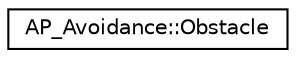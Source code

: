 digraph "Graphical Class Hierarchy"
{
 // INTERACTIVE_SVG=YES
  edge [fontname="Helvetica",fontsize="10",labelfontname="Helvetica",labelfontsize="10"];
  node [fontname="Helvetica",fontsize="10",shape=record];
  rankdir="LR";
  Node1 [label="AP_Avoidance::Obstacle",height=0.2,width=0.4,color="black", fillcolor="white", style="filled",URL="$classAP__Avoidance_1_1Obstacle.html"];
}
